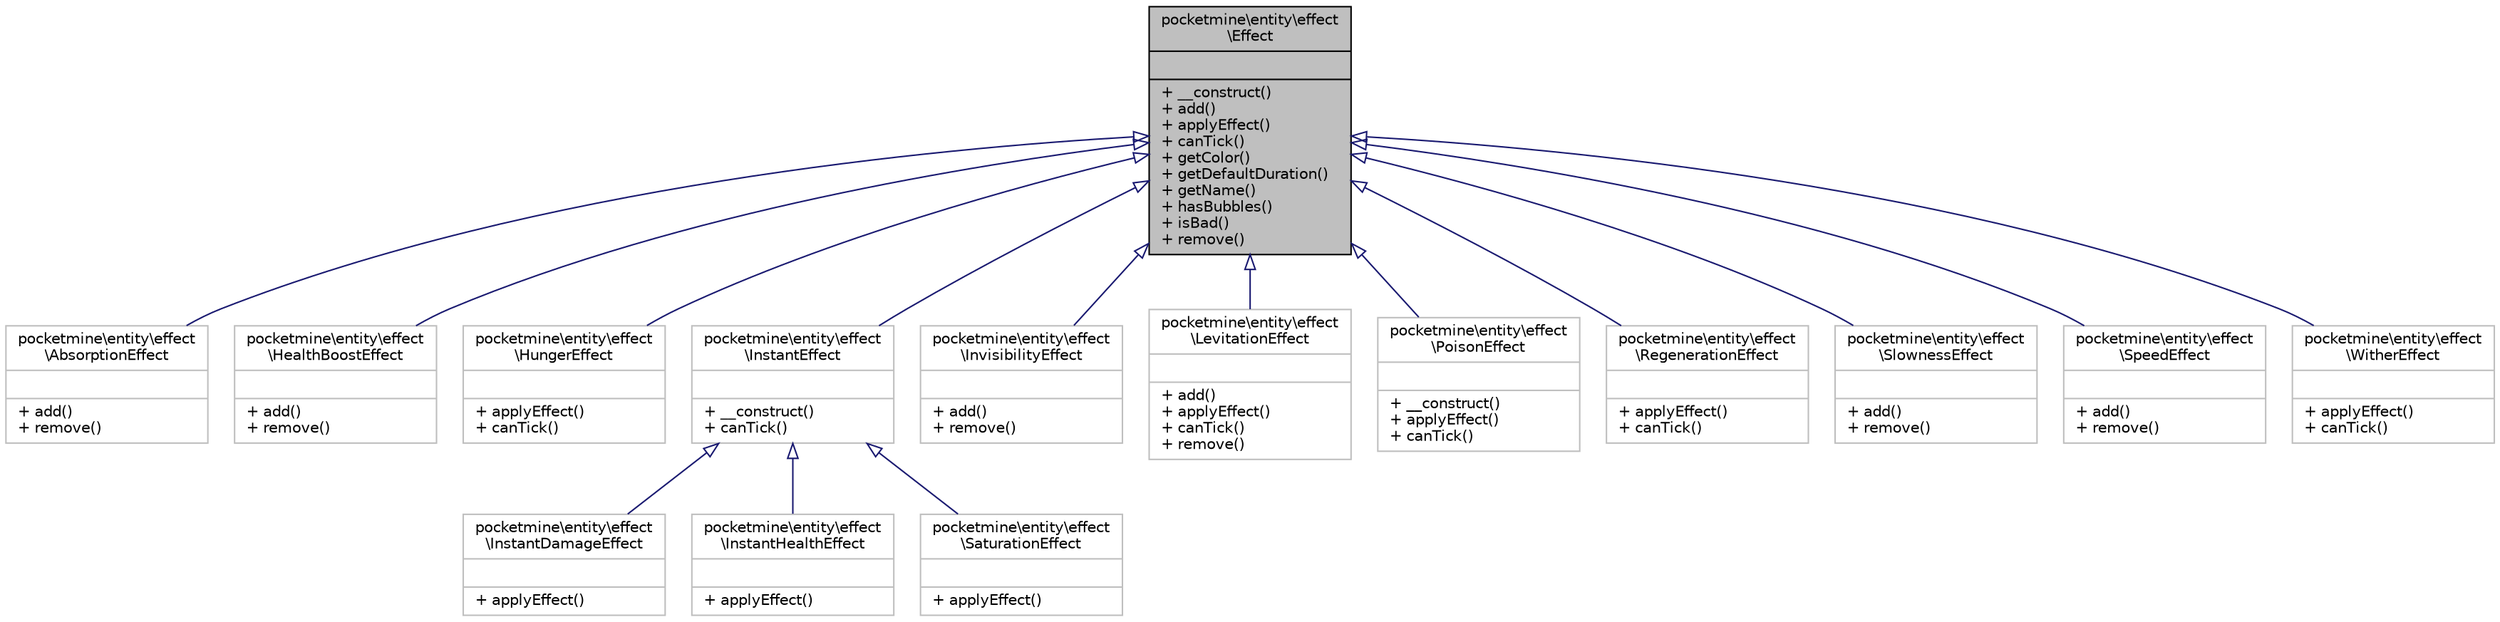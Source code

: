 digraph "pocketmine\entity\effect\Effect"
{
 // INTERACTIVE_SVG=YES
 // LATEX_PDF_SIZE
  edge [fontname="Helvetica",fontsize="10",labelfontname="Helvetica",labelfontsize="10"];
  node [fontname="Helvetica",fontsize="10",shape=record];
  Node1 [label="{pocketmine\\entity\\effect\l\\Effect\n||+ __construct()\l+ add()\l+ applyEffect()\l+ canTick()\l+ getColor()\l+ getDefaultDuration()\l+ getName()\l+ hasBubbles()\l+ isBad()\l+ remove()\l}",height=0.2,width=0.4,color="black", fillcolor="grey75", style="filled", fontcolor="black",tooltip=" "];
  Node1 -> Node2 [dir="back",color="midnightblue",fontsize="10",style="solid",arrowtail="onormal",fontname="Helvetica"];
  Node2 [label="{pocketmine\\entity\\effect\l\\AbsorptionEffect\n||+ add()\l+ remove()\l}",height=0.2,width=0.4,color="grey75", fillcolor="white", style="filled",URL="$d3/d72/classpocketmine_1_1entity_1_1effect_1_1_absorption_effect.html",tooltip=" "];
  Node1 -> Node3 [dir="back",color="midnightblue",fontsize="10",style="solid",arrowtail="onormal",fontname="Helvetica"];
  Node3 [label="{pocketmine\\entity\\effect\l\\HealthBoostEffect\n||+ add()\l+ remove()\l}",height=0.2,width=0.4,color="grey75", fillcolor="white", style="filled",URL="$de/d8c/classpocketmine_1_1entity_1_1effect_1_1_health_boost_effect.html",tooltip=" "];
  Node1 -> Node4 [dir="back",color="midnightblue",fontsize="10",style="solid",arrowtail="onormal",fontname="Helvetica"];
  Node4 [label="{pocketmine\\entity\\effect\l\\HungerEffect\n||+ applyEffect()\l+ canTick()\l}",height=0.2,width=0.4,color="grey75", fillcolor="white", style="filled",URL="$d2/d93/classpocketmine_1_1entity_1_1effect_1_1_hunger_effect.html",tooltip=" "];
  Node1 -> Node5 [dir="back",color="midnightblue",fontsize="10",style="solid",arrowtail="onormal",fontname="Helvetica"];
  Node5 [label="{pocketmine\\entity\\effect\l\\InstantEffect\n||+ __construct()\l+ canTick()\l}",height=0.2,width=0.4,color="grey75", fillcolor="white", style="filled",URL="$d3/d59/classpocketmine_1_1entity_1_1effect_1_1_instant_effect.html",tooltip=" "];
  Node5 -> Node6 [dir="back",color="midnightblue",fontsize="10",style="solid",arrowtail="onormal",fontname="Helvetica"];
  Node6 [label="{pocketmine\\entity\\effect\l\\InstantDamageEffect\n||+ applyEffect()\l}",height=0.2,width=0.4,color="grey75", fillcolor="white", style="filled",URL="$d5/d8c/classpocketmine_1_1entity_1_1effect_1_1_instant_damage_effect.html",tooltip=" "];
  Node5 -> Node7 [dir="back",color="midnightblue",fontsize="10",style="solid",arrowtail="onormal",fontname="Helvetica"];
  Node7 [label="{pocketmine\\entity\\effect\l\\InstantHealthEffect\n||+ applyEffect()\l}",height=0.2,width=0.4,color="grey75", fillcolor="white", style="filled",URL="$d1/d3e/classpocketmine_1_1entity_1_1effect_1_1_instant_health_effect.html",tooltip=" "];
  Node5 -> Node8 [dir="back",color="midnightblue",fontsize="10",style="solid",arrowtail="onormal",fontname="Helvetica"];
  Node8 [label="{pocketmine\\entity\\effect\l\\SaturationEffect\n||+ applyEffect()\l}",height=0.2,width=0.4,color="grey75", fillcolor="white", style="filled",URL="$d2/d3b/classpocketmine_1_1entity_1_1effect_1_1_saturation_effect.html",tooltip=" "];
  Node1 -> Node9 [dir="back",color="midnightblue",fontsize="10",style="solid",arrowtail="onormal",fontname="Helvetica"];
  Node9 [label="{pocketmine\\entity\\effect\l\\InvisibilityEffect\n||+ add()\l+ remove()\l}",height=0.2,width=0.4,color="grey75", fillcolor="white", style="filled",URL="$dc/df4/classpocketmine_1_1entity_1_1effect_1_1_invisibility_effect.html",tooltip=" "];
  Node1 -> Node10 [dir="back",color="midnightblue",fontsize="10",style="solid",arrowtail="onormal",fontname="Helvetica"];
  Node10 [label="{pocketmine\\entity\\effect\l\\LevitationEffect\n||+ add()\l+ applyEffect()\l+ canTick()\l+ remove()\l}",height=0.2,width=0.4,color="grey75", fillcolor="white", style="filled",URL="$dd/d43/classpocketmine_1_1entity_1_1effect_1_1_levitation_effect.html",tooltip=" "];
  Node1 -> Node11 [dir="back",color="midnightblue",fontsize="10",style="solid",arrowtail="onormal",fontname="Helvetica"];
  Node11 [label="{pocketmine\\entity\\effect\l\\PoisonEffect\n||+ __construct()\l+ applyEffect()\l+ canTick()\l}",height=0.2,width=0.4,color="grey75", fillcolor="white", style="filled",URL="$d9/d23/classpocketmine_1_1entity_1_1effect_1_1_poison_effect.html",tooltip=" "];
  Node1 -> Node12 [dir="back",color="midnightblue",fontsize="10",style="solid",arrowtail="onormal",fontname="Helvetica"];
  Node12 [label="{pocketmine\\entity\\effect\l\\RegenerationEffect\n||+ applyEffect()\l+ canTick()\l}",height=0.2,width=0.4,color="grey75", fillcolor="white", style="filled",URL="$dd/d26/classpocketmine_1_1entity_1_1effect_1_1_regeneration_effect.html",tooltip=" "];
  Node1 -> Node13 [dir="back",color="midnightblue",fontsize="10",style="solid",arrowtail="onormal",fontname="Helvetica"];
  Node13 [label="{pocketmine\\entity\\effect\l\\SlownessEffect\n||+ add()\l+ remove()\l}",height=0.2,width=0.4,color="grey75", fillcolor="white", style="filled",URL="$dd/dad/classpocketmine_1_1entity_1_1effect_1_1_slowness_effect.html",tooltip=" "];
  Node1 -> Node14 [dir="back",color="midnightblue",fontsize="10",style="solid",arrowtail="onormal",fontname="Helvetica"];
  Node14 [label="{pocketmine\\entity\\effect\l\\SpeedEffect\n||+ add()\l+ remove()\l}",height=0.2,width=0.4,color="grey75", fillcolor="white", style="filled",URL="$d3/d60/classpocketmine_1_1entity_1_1effect_1_1_speed_effect.html",tooltip=" "];
  Node1 -> Node15 [dir="back",color="midnightblue",fontsize="10",style="solid",arrowtail="onormal",fontname="Helvetica"];
  Node15 [label="{pocketmine\\entity\\effect\l\\WitherEffect\n||+ applyEffect()\l+ canTick()\l}",height=0.2,width=0.4,color="grey75", fillcolor="white", style="filled",URL="$dc/dae/classpocketmine_1_1entity_1_1effect_1_1_wither_effect.html",tooltip=" "];
}
